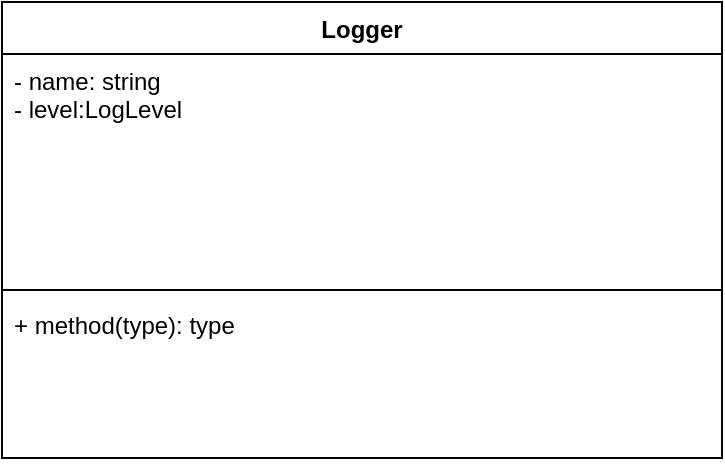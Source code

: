 <mxfile version="23.1.6" type="github">
  <diagram id="C5RBs43oDa-KdzZeNtuy" name="Page-1">
    <mxGraphModel dx="777" dy="853" grid="1" gridSize="10" guides="1" tooltips="1" connect="1" arrows="1" fold="1" page="1" pageScale="1" pageWidth="827" pageHeight="1169" math="0" shadow="0">
      <root>
        <mxCell id="WIyWlLk6GJQsqaUBKTNV-0" />
        <mxCell id="WIyWlLk6GJQsqaUBKTNV-1" parent="WIyWlLk6GJQsqaUBKTNV-0" />
        <mxCell id="Ppk6rPVPyQLBNI69UN-X-4" value="Logger" style="swimlane;fontStyle=1;align=center;verticalAlign=top;childLayout=stackLayout;horizontal=1;startSize=26;horizontalStack=0;resizeParent=1;resizeParentMax=0;resizeLast=0;collapsible=1;marginBottom=0;whiteSpace=wrap;html=1;" vertex="1" parent="WIyWlLk6GJQsqaUBKTNV-1">
          <mxGeometry x="110" y="270" width="360" height="228" as="geometry" />
        </mxCell>
        <mxCell id="Ppk6rPVPyQLBNI69UN-X-5" value="- name: string&lt;br&gt;- level:LogLevel&lt;br&gt;&lt;br&gt;&lt;div&gt;&lt;br&gt;&lt;/div&gt;" style="text;strokeColor=none;fillColor=none;align=left;verticalAlign=top;spacingLeft=4;spacingRight=4;overflow=hidden;rotatable=0;points=[[0,0.5],[1,0.5]];portConstraint=eastwest;whiteSpace=wrap;html=1;" vertex="1" parent="Ppk6rPVPyQLBNI69UN-X-4">
          <mxGeometry y="26" width="360" height="114" as="geometry" />
        </mxCell>
        <mxCell id="Ppk6rPVPyQLBNI69UN-X-6" value="" style="line;strokeWidth=1;fillColor=none;align=left;verticalAlign=middle;spacingTop=-1;spacingLeft=3;spacingRight=3;rotatable=0;labelPosition=right;points=[];portConstraint=eastwest;strokeColor=inherit;" vertex="1" parent="Ppk6rPVPyQLBNI69UN-X-4">
          <mxGeometry y="140" width="360" height="8" as="geometry" />
        </mxCell>
        <mxCell id="Ppk6rPVPyQLBNI69UN-X-7" value="+ method(type): type" style="text;strokeColor=none;fillColor=none;align=left;verticalAlign=top;spacingLeft=4;spacingRight=4;overflow=hidden;rotatable=0;points=[[0,0.5],[1,0.5]];portConstraint=eastwest;whiteSpace=wrap;html=1;" vertex="1" parent="Ppk6rPVPyQLBNI69UN-X-4">
          <mxGeometry y="148" width="360" height="80" as="geometry" />
        </mxCell>
      </root>
    </mxGraphModel>
  </diagram>
</mxfile>
